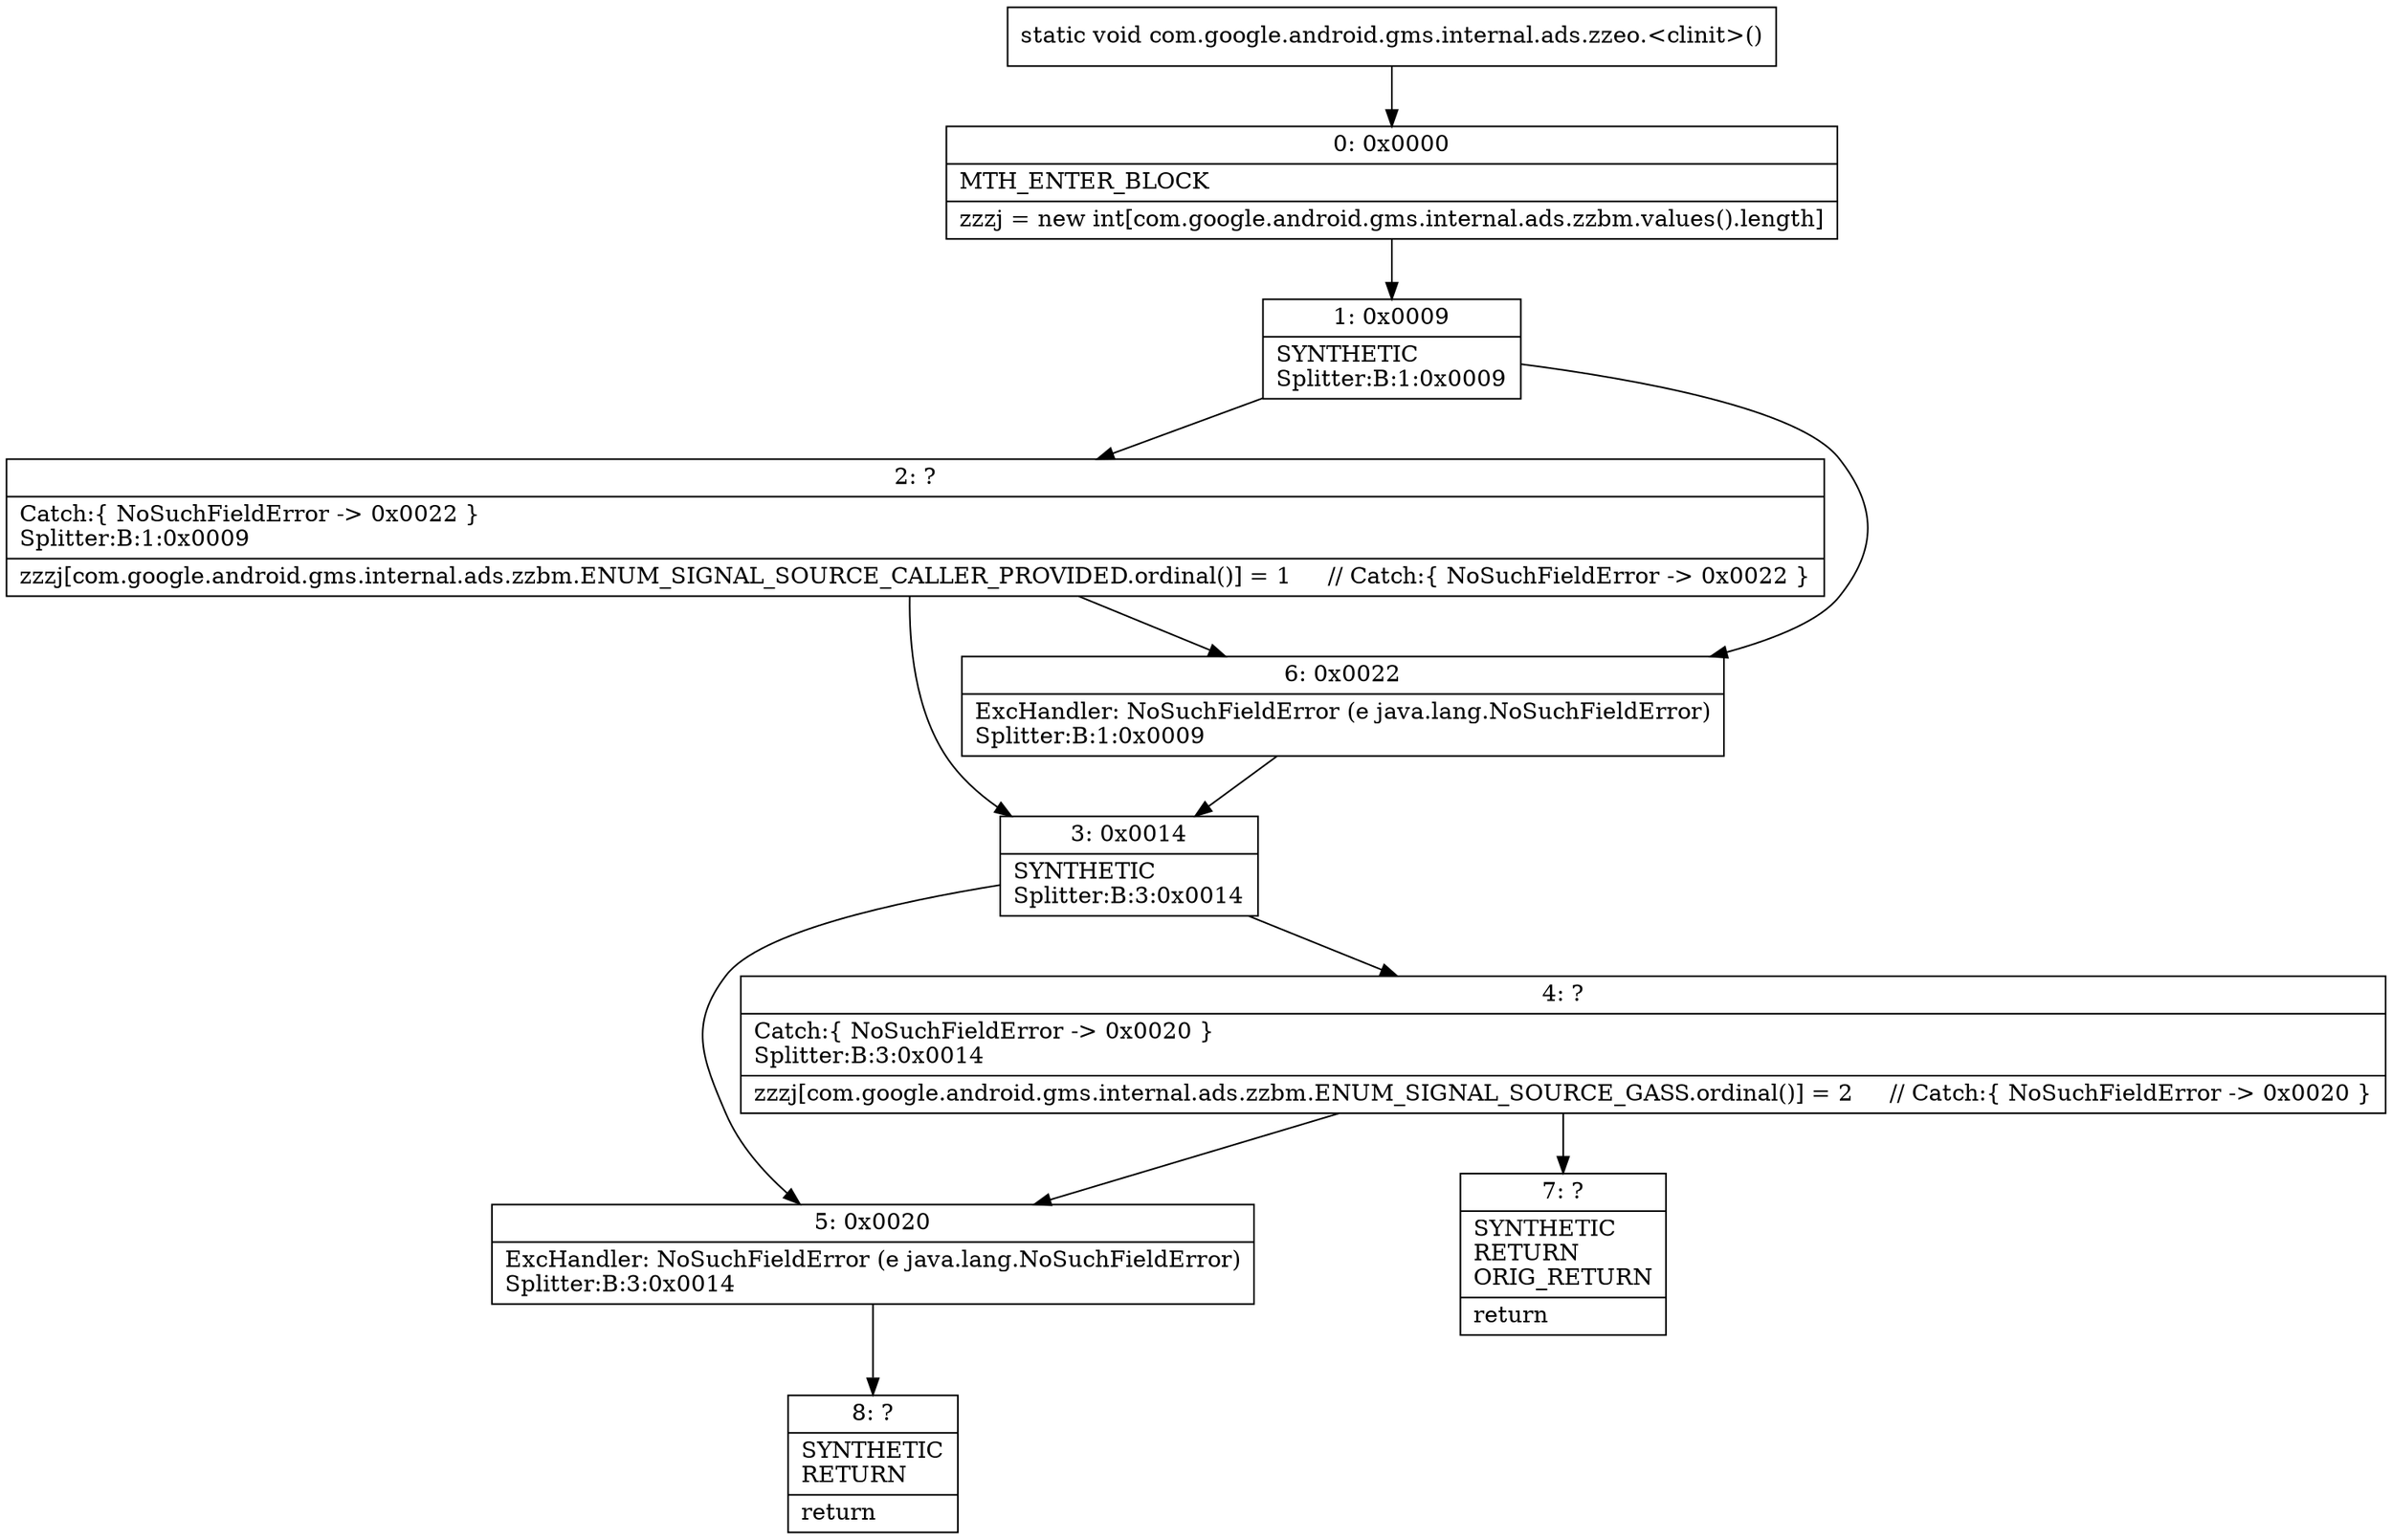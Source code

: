 digraph "CFG forcom.google.android.gms.internal.ads.zzeo.\<clinit\>()V" {
Node_0 [shape=record,label="{0\:\ 0x0000|MTH_ENTER_BLOCK\l|zzzj = new int[com.google.android.gms.internal.ads.zzbm.values().length]\l}"];
Node_1 [shape=record,label="{1\:\ 0x0009|SYNTHETIC\lSplitter:B:1:0x0009\l}"];
Node_2 [shape=record,label="{2\:\ ?|Catch:\{ NoSuchFieldError \-\> 0x0022 \}\lSplitter:B:1:0x0009\l|zzzj[com.google.android.gms.internal.ads.zzbm.ENUM_SIGNAL_SOURCE_CALLER_PROVIDED.ordinal()] = 1     \/\/ Catch:\{ NoSuchFieldError \-\> 0x0022 \}\l}"];
Node_3 [shape=record,label="{3\:\ 0x0014|SYNTHETIC\lSplitter:B:3:0x0014\l}"];
Node_4 [shape=record,label="{4\:\ ?|Catch:\{ NoSuchFieldError \-\> 0x0020 \}\lSplitter:B:3:0x0014\l|zzzj[com.google.android.gms.internal.ads.zzbm.ENUM_SIGNAL_SOURCE_GASS.ordinal()] = 2     \/\/ Catch:\{ NoSuchFieldError \-\> 0x0020 \}\l}"];
Node_5 [shape=record,label="{5\:\ 0x0020|ExcHandler: NoSuchFieldError (e java.lang.NoSuchFieldError)\lSplitter:B:3:0x0014\l}"];
Node_6 [shape=record,label="{6\:\ 0x0022|ExcHandler: NoSuchFieldError (e java.lang.NoSuchFieldError)\lSplitter:B:1:0x0009\l}"];
Node_7 [shape=record,label="{7\:\ ?|SYNTHETIC\lRETURN\lORIG_RETURN\l|return\l}"];
Node_8 [shape=record,label="{8\:\ ?|SYNTHETIC\lRETURN\l|return\l}"];
MethodNode[shape=record,label="{static void com.google.android.gms.internal.ads.zzeo.\<clinit\>() }"];
MethodNode -> Node_0;
Node_0 -> Node_1;
Node_1 -> Node_2;
Node_1 -> Node_6;
Node_2 -> Node_3;
Node_2 -> Node_6;
Node_3 -> Node_4;
Node_3 -> Node_5;
Node_4 -> Node_5;
Node_4 -> Node_7;
Node_5 -> Node_8;
Node_6 -> Node_3;
}

